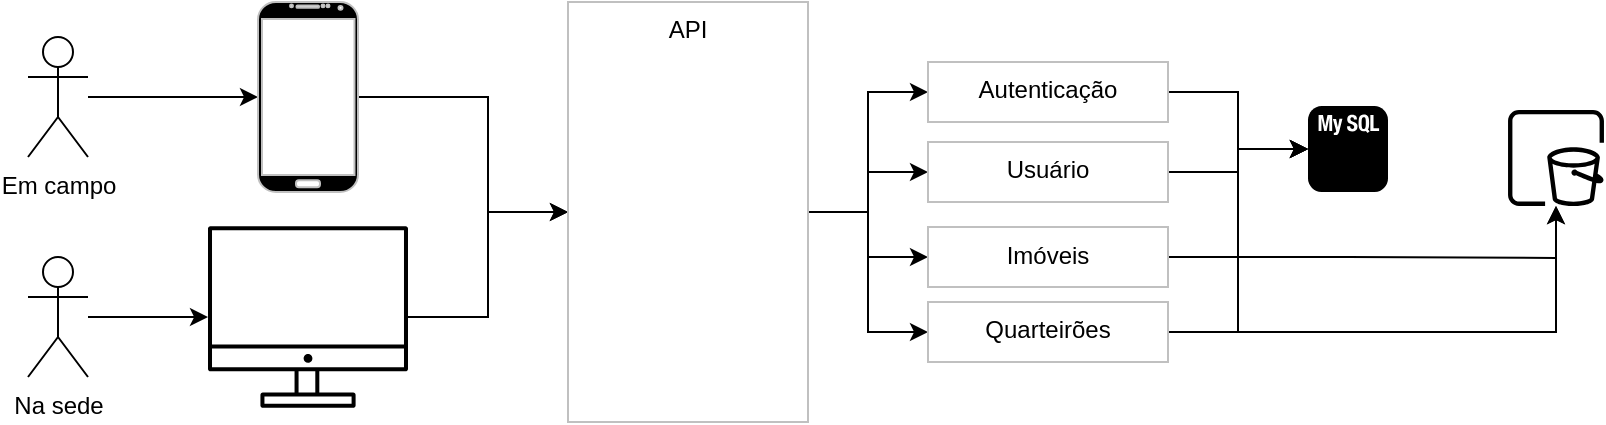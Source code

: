 <mxfile version="21.3.6" type="github">
  <diagram name="Página-1" id="iNaVJ4ki2ZXxPQHuFq8B">
    <mxGraphModel dx="2295" dy="898" grid="1" gridSize="10" guides="1" tooltips="1" connect="1" arrows="1" fold="1" page="1" pageScale="1" pageWidth="827" pageHeight="1169" math="0" shadow="0">
      <root>
        <mxCell id="0" />
        <mxCell id="1" parent="0" />
        <mxCell id="kQsGSucea-r5Y_LSZo7t-3" value="" style="edgeStyle=orthogonalEdgeStyle;rounded=0;orthogonalLoop=1;jettySize=auto;html=1;" parent="1" source="kQsGSucea-r5Y_LSZo7t-1" target="kQsGSucea-r5Y_LSZo7t-4" edge="1">
          <mxGeometry relative="1" as="geometry">
            <mxPoint x="-685" y="67.5" as="targetPoint" />
          </mxGeometry>
        </mxCell>
        <mxCell id="kQsGSucea-r5Y_LSZo7t-1" value="Em campo&lt;br&gt;" style="shape=umlActor;verticalLabelPosition=bottom;verticalAlign=top;html=1;outlineConnect=0;" parent="1" vertex="1">
          <mxGeometry x="-810" y="37.5" width="30" height="60" as="geometry" />
        </mxCell>
        <mxCell id="kQsGSucea-r5Y_LSZo7t-19" style="edgeStyle=orthogonalEdgeStyle;rounded=0;orthogonalLoop=1;jettySize=auto;html=1;entryX=0;entryY=0.5;entryDx=0;entryDy=0;" parent="1" source="kQsGSucea-r5Y_LSZo7t-4" target="kQsGSucea-r5Y_LSZo7t-14" edge="1">
          <mxGeometry relative="1" as="geometry">
            <Array as="points">
              <mxPoint x="-580" y="67.5" />
              <mxPoint x="-580" y="125.5" />
            </Array>
          </mxGeometry>
        </mxCell>
        <mxCell id="kQsGSucea-r5Y_LSZo7t-4" value="" style="verticalLabelPosition=bottom;verticalAlign=top;html=1;shadow=0;dashed=0;strokeWidth=1;shape=mxgraph.android.phone2;strokeColor=#c0c0c0;fillColor=#000000;" parent="1" vertex="1">
          <mxGeometry x="-695" y="20" width="50" height="95" as="geometry" />
        </mxCell>
        <mxCell id="kQsGSucea-r5Y_LSZo7t-8" style="edgeStyle=orthogonalEdgeStyle;rounded=0;orthogonalLoop=1;jettySize=auto;html=1;" parent="1" source="kQsGSucea-r5Y_LSZo7t-5" target="kQsGSucea-r5Y_LSZo7t-6" edge="1">
          <mxGeometry relative="1" as="geometry" />
        </mxCell>
        <mxCell id="kQsGSucea-r5Y_LSZo7t-5" value="Na sede&lt;br&gt;" style="shape=umlActor;verticalLabelPosition=bottom;verticalAlign=top;html=1;outlineConnect=0;" parent="1" vertex="1">
          <mxGeometry x="-810" y="147.5" width="30" height="60" as="geometry" />
        </mxCell>
        <mxCell id="kQsGSucea-r5Y_LSZo7t-18" style="edgeStyle=orthogonalEdgeStyle;rounded=0;orthogonalLoop=1;jettySize=auto;html=1;entryX=0;entryY=0.5;entryDx=0;entryDy=0;" parent="1" source="kQsGSucea-r5Y_LSZo7t-6" target="kQsGSucea-r5Y_LSZo7t-14" edge="1">
          <mxGeometry relative="1" as="geometry">
            <Array as="points">
              <mxPoint x="-580" y="177.5" />
              <mxPoint x="-580" y="125.5" />
            </Array>
          </mxGeometry>
        </mxCell>
        <mxCell id="kQsGSucea-r5Y_LSZo7t-6" value="" style="sketch=0;outlineConnect=0;gradientColor=none;fontColor=#545B64;strokeColor=none;fillColor=#000000;dashed=0;verticalLabelPosition=bottom;verticalAlign=top;align=center;html=1;fontSize=12;fontStyle=0;aspect=fixed;shape=mxgraph.aws4.illustration_desktop;pointerEvents=1" parent="1" vertex="1">
          <mxGeometry x="-720" y="132" width="100" height="91" as="geometry" />
        </mxCell>
        <mxCell id="kQsGSucea-r5Y_LSZo7t-22" value="" style="edgeStyle=orthogonalEdgeStyle;rounded=0;orthogonalLoop=1;jettySize=auto;html=1;entryX=0;entryY=0.5;entryDx=0;entryDy=0;" parent="1" source="kQsGSucea-r5Y_LSZo7t-14" target="kQsGSucea-r5Y_LSZo7t-21" edge="1">
          <mxGeometry relative="1" as="geometry" />
        </mxCell>
        <mxCell id="0ufJtWn4vhR0eOMiRvcI-3" style="edgeStyle=orthogonalEdgeStyle;rounded=0;orthogonalLoop=1;jettySize=auto;html=1;entryX=0;entryY=0.5;entryDx=0;entryDy=0;" edge="1" parent="1" source="kQsGSucea-r5Y_LSZo7t-14" target="0ufJtWn4vhR0eOMiRvcI-4">
          <mxGeometry relative="1" as="geometry">
            <mxPoint x="-360" y="27.5" as="targetPoint" />
          </mxGeometry>
        </mxCell>
        <mxCell id="0ufJtWn4vhR0eOMiRvcI-6" style="edgeStyle=orthogonalEdgeStyle;rounded=0;orthogonalLoop=1;jettySize=auto;html=1;" edge="1" parent="1" source="kQsGSucea-r5Y_LSZo7t-14" target="0ufJtWn4vhR0eOMiRvcI-7">
          <mxGeometry relative="1" as="geometry">
            <mxPoint x="-360" y="27.5" as="targetPoint" />
          </mxGeometry>
        </mxCell>
        <mxCell id="0ufJtWn4vhR0eOMiRvcI-10" style="edgeStyle=orthogonalEdgeStyle;rounded=0;orthogonalLoop=1;jettySize=auto;html=1;entryX=0;entryY=0.5;entryDx=0;entryDy=0;" edge="1" parent="1" source="kQsGSucea-r5Y_LSZo7t-14" target="0ufJtWn4vhR0eOMiRvcI-9">
          <mxGeometry relative="1" as="geometry" />
        </mxCell>
        <mxCell id="kQsGSucea-r5Y_LSZo7t-14" value="API&lt;br&gt;" style="whiteSpace=wrap;html=1;verticalAlign=top;strokeColor=#c0c0c0;shadow=0;dashed=0;strokeWidth=1;" parent="1" vertex="1">
          <mxGeometry x="-540" y="20" width="120" height="210" as="geometry" />
        </mxCell>
        <mxCell id="0ufJtWn4vhR0eOMiRvcI-17" style="edgeStyle=orthogonalEdgeStyle;rounded=0;orthogonalLoop=1;jettySize=auto;html=1;entryX=0;entryY=0.5;entryDx=0;entryDy=0;entryPerimeter=0;" edge="1" parent="1" source="kQsGSucea-r5Y_LSZo7t-21" target="0ufJtWn4vhR0eOMiRvcI-12">
          <mxGeometry relative="1" as="geometry" />
        </mxCell>
        <mxCell id="kQsGSucea-r5Y_LSZo7t-21" value="Autenticação" style="whiteSpace=wrap;html=1;verticalAlign=top;strokeColor=#c0c0c0;shadow=0;dashed=0;strokeWidth=1;" parent="1" vertex="1">
          <mxGeometry x="-360" y="50" width="120" height="30" as="geometry" />
        </mxCell>
        <mxCell id="0ufJtWn4vhR0eOMiRvcI-15" style="edgeStyle=orthogonalEdgeStyle;rounded=0;orthogonalLoop=1;jettySize=auto;html=1;entryX=0;entryY=0.5;entryDx=0;entryDy=0;entryPerimeter=0;" edge="1" parent="1" source="0ufJtWn4vhR0eOMiRvcI-4" target="0ufJtWn4vhR0eOMiRvcI-12">
          <mxGeometry relative="1" as="geometry" />
        </mxCell>
        <mxCell id="0ufJtWn4vhR0eOMiRvcI-4" value="Usuário" style="whiteSpace=wrap;html=1;verticalAlign=top;strokeColor=#c0c0c0;shadow=0;dashed=0;strokeWidth=1;" vertex="1" parent="1">
          <mxGeometry x="-360" y="90" width="120" height="30" as="geometry" />
        </mxCell>
        <mxCell id="0ufJtWn4vhR0eOMiRvcI-14" style="edgeStyle=orthogonalEdgeStyle;rounded=0;orthogonalLoop=1;jettySize=auto;html=1;entryX=0;entryY=0.5;entryDx=0;entryDy=0;entryPerimeter=0;" edge="1" parent="1" source="0ufJtWn4vhR0eOMiRvcI-7" target="0ufJtWn4vhR0eOMiRvcI-12">
          <mxGeometry relative="1" as="geometry" />
        </mxCell>
        <mxCell id="0ufJtWn4vhR0eOMiRvcI-19" style="edgeStyle=orthogonalEdgeStyle;rounded=0;orthogonalLoop=1;jettySize=auto;html=1;" edge="1" parent="1" source="0ufJtWn4vhR0eOMiRvcI-7" target="0ufJtWn4vhR0eOMiRvcI-18">
          <mxGeometry relative="1" as="geometry">
            <Array as="points">
              <mxPoint x="-150" y="148" />
              <mxPoint x="-61" y="148" />
            </Array>
          </mxGeometry>
        </mxCell>
        <mxCell id="0ufJtWn4vhR0eOMiRvcI-7" value="Imóveis" style="whiteSpace=wrap;html=1;verticalAlign=top;strokeColor=#c0c0c0;shadow=0;dashed=0;strokeWidth=1;" vertex="1" parent="1">
          <mxGeometry x="-360" y="132.5" width="120" height="30" as="geometry" />
        </mxCell>
        <mxCell id="0ufJtWn4vhR0eOMiRvcI-13" style="edgeStyle=orthogonalEdgeStyle;rounded=0;orthogonalLoop=1;jettySize=auto;html=1;entryX=0;entryY=0.5;entryDx=0;entryDy=0;entryPerimeter=0;" edge="1" parent="1" source="0ufJtWn4vhR0eOMiRvcI-9" target="0ufJtWn4vhR0eOMiRvcI-12">
          <mxGeometry relative="1" as="geometry" />
        </mxCell>
        <mxCell id="0ufJtWn4vhR0eOMiRvcI-20" style="edgeStyle=orthogonalEdgeStyle;rounded=0;orthogonalLoop=1;jettySize=auto;html=1;" edge="1" parent="1" source="0ufJtWn4vhR0eOMiRvcI-9" target="0ufJtWn4vhR0eOMiRvcI-18">
          <mxGeometry relative="1" as="geometry" />
        </mxCell>
        <mxCell id="0ufJtWn4vhR0eOMiRvcI-9" value="Quarteirões" style="whiteSpace=wrap;html=1;verticalAlign=top;strokeColor=#c0c0c0;shadow=0;dashed=0;strokeWidth=1;" vertex="1" parent="1">
          <mxGeometry x="-360" y="170" width="120" height="30" as="geometry" />
        </mxCell>
        <mxCell id="0ufJtWn4vhR0eOMiRvcI-12" value="" style="outlineConnect=0;dashed=0;verticalLabelPosition=bottom;verticalAlign=top;align=center;html=1;shape=mxgraph.aws3.mysql_db_instance_2;fillColor=#000000;gradientColor=none;" vertex="1" parent="1">
          <mxGeometry x="-170" y="72" width="40" height="43" as="geometry" />
        </mxCell>
        <mxCell id="0ufJtWn4vhR0eOMiRvcI-18" value="" style="sketch=0;outlineConnect=0;fontColor=#232F3E;gradientColor=none;fillColor=#000000;strokeColor=none;dashed=0;verticalLabelPosition=bottom;verticalAlign=top;align=center;html=1;fontSize=12;fontStyle=0;aspect=fixed;pointerEvents=1;shape=mxgraph.aws4.opensearch_service_ultrawarm_node;" vertex="1" parent="1">
          <mxGeometry x="-70" y="74" width="48" height="48" as="geometry" />
        </mxCell>
      </root>
    </mxGraphModel>
  </diagram>
</mxfile>
